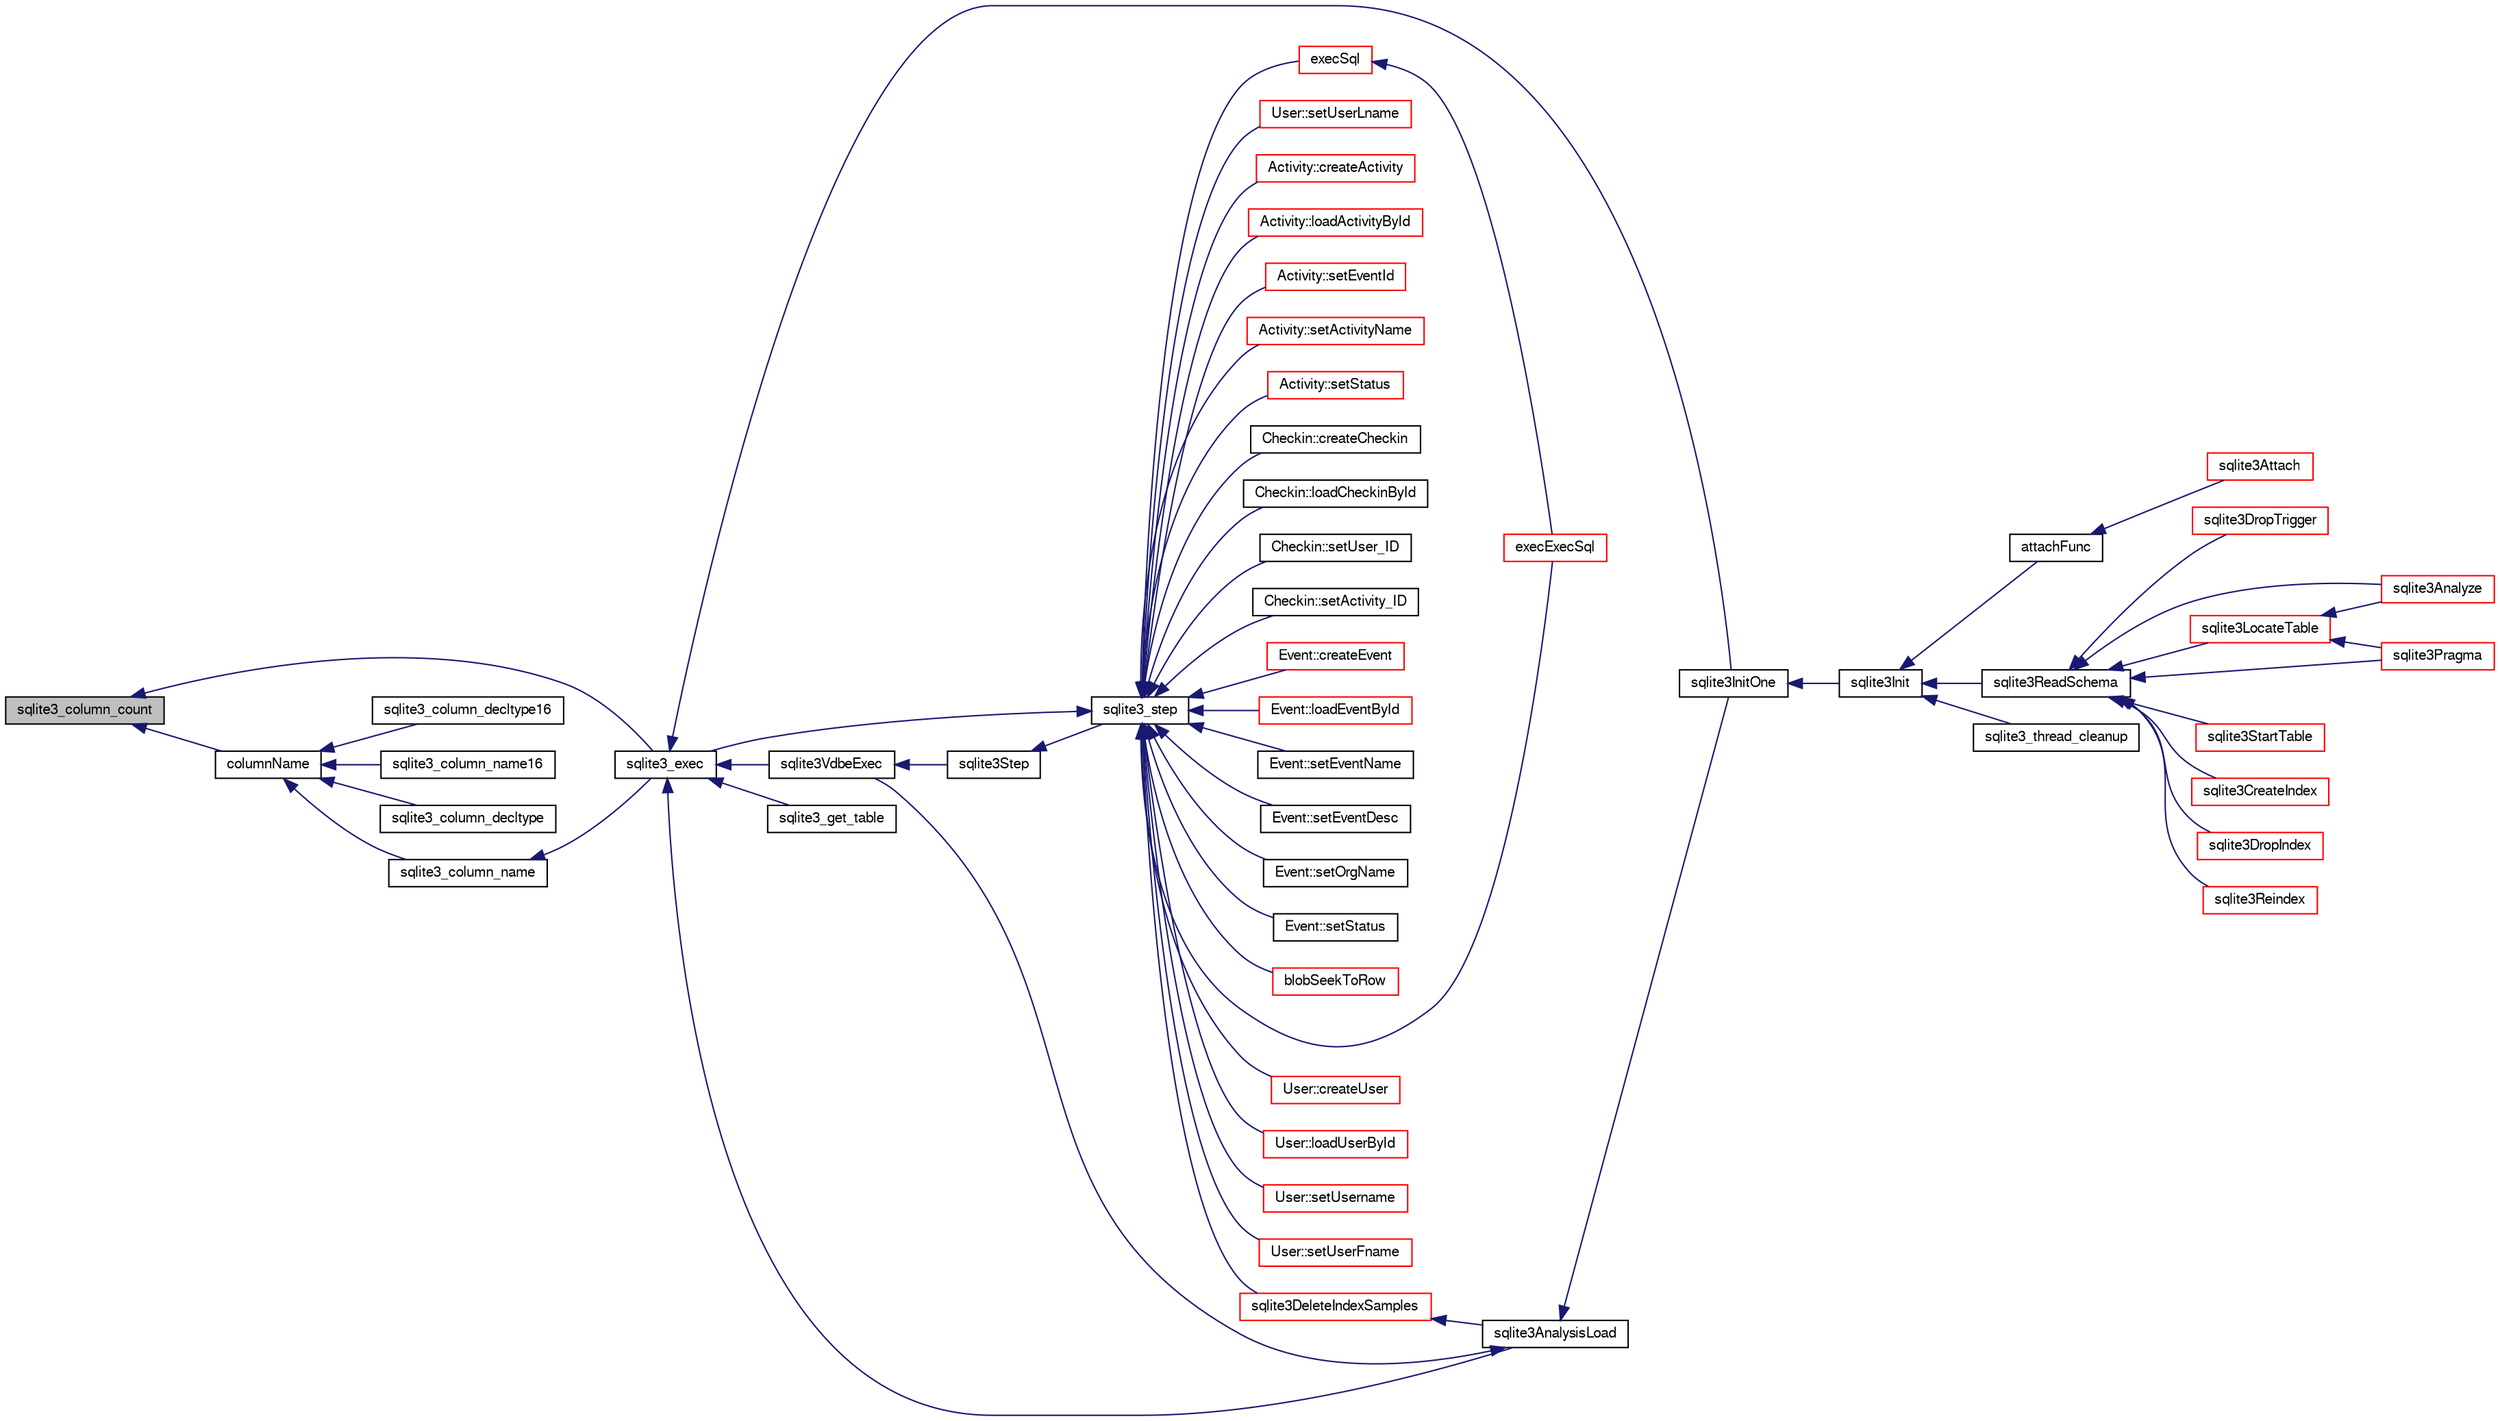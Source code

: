 digraph "sqlite3_column_count"
{
  edge [fontname="FreeSans",fontsize="10",labelfontname="FreeSans",labelfontsize="10"];
  node [fontname="FreeSans",fontsize="10",shape=record];
  rankdir="LR";
  Node317957 [label="sqlite3_column_count",height=0.2,width=0.4,color="black", fillcolor="grey75", style="filled", fontcolor="black"];
  Node317957 -> Node317958 [dir="back",color="midnightblue",fontsize="10",style="solid",fontname="FreeSans"];
  Node317958 [label="columnName",height=0.2,width=0.4,color="black", fillcolor="white", style="filled",URL="$sqlite3_8c.html#aabcd8af6ebfdb0cbcbfba7f18373d5d4"];
  Node317958 -> Node317959 [dir="back",color="midnightblue",fontsize="10",style="solid",fontname="FreeSans"];
  Node317959 [label="sqlite3_column_name",height=0.2,width=0.4,color="black", fillcolor="white", style="filled",URL="$sqlite3_8h.html#a01def208cc0075b490ec34c00e7b4294"];
  Node317959 -> Node317960 [dir="back",color="midnightblue",fontsize="10",style="solid",fontname="FreeSans"];
  Node317960 [label="sqlite3_exec",height=0.2,width=0.4,color="black", fillcolor="white", style="filled",URL="$sqlite3_8h.html#a97487ec8150e0bcc8fa392ab8f0e24db"];
  Node317960 -> Node317961 [dir="back",color="midnightblue",fontsize="10",style="solid",fontname="FreeSans"];
  Node317961 [label="sqlite3VdbeExec",height=0.2,width=0.4,color="black", fillcolor="white", style="filled",URL="$sqlite3_8c.html#a8ce40a614bdc56719c4d642b1e4dfb21"];
  Node317961 -> Node317962 [dir="back",color="midnightblue",fontsize="10",style="solid",fontname="FreeSans"];
  Node317962 [label="sqlite3Step",height=0.2,width=0.4,color="black", fillcolor="white", style="filled",URL="$sqlite3_8c.html#a3f2872e873e2758a4beedad1d5113554"];
  Node317962 -> Node317963 [dir="back",color="midnightblue",fontsize="10",style="solid",fontname="FreeSans"];
  Node317963 [label="sqlite3_step",height=0.2,width=0.4,color="black", fillcolor="white", style="filled",URL="$sqlite3_8h.html#ac1e491ce36b7471eb28387f7d3c74334"];
  Node317963 -> Node317964 [dir="back",color="midnightblue",fontsize="10",style="solid",fontname="FreeSans"];
  Node317964 [label="Activity::createActivity",height=0.2,width=0.4,color="red", fillcolor="white", style="filled",URL="$classActivity.html#a813cc5e52c14ab49b39014c134e3425b"];
  Node317963 -> Node317967 [dir="back",color="midnightblue",fontsize="10",style="solid",fontname="FreeSans"];
  Node317967 [label="Activity::loadActivityById",height=0.2,width=0.4,color="red", fillcolor="white", style="filled",URL="$classActivity.html#abe4ffb4f08a47212ebf9013259d9e7fd"];
  Node317963 -> Node317969 [dir="back",color="midnightblue",fontsize="10",style="solid",fontname="FreeSans"];
  Node317969 [label="Activity::setEventId",height=0.2,width=0.4,color="red", fillcolor="white", style="filled",URL="$classActivity.html#adb1d0fd0d08f473e068f0a4086bfa9ca"];
  Node317963 -> Node317970 [dir="back",color="midnightblue",fontsize="10",style="solid",fontname="FreeSans"];
  Node317970 [label="Activity::setActivityName",height=0.2,width=0.4,color="red", fillcolor="white", style="filled",URL="$classActivity.html#a62dc3737b33915a36086f9dd26d16a81"];
  Node317963 -> Node317971 [dir="back",color="midnightblue",fontsize="10",style="solid",fontname="FreeSans"];
  Node317971 [label="Activity::setStatus",height=0.2,width=0.4,color="red", fillcolor="white", style="filled",URL="$classActivity.html#af618135a7738f4d2a7ee147a8ef912ea"];
  Node317963 -> Node317972 [dir="back",color="midnightblue",fontsize="10",style="solid",fontname="FreeSans"];
  Node317972 [label="Checkin::createCheckin",height=0.2,width=0.4,color="black", fillcolor="white", style="filled",URL="$classCheckin.html#a4e40acdf7fff0e607f6de4f24f3a163c"];
  Node317963 -> Node317973 [dir="back",color="midnightblue",fontsize="10",style="solid",fontname="FreeSans"];
  Node317973 [label="Checkin::loadCheckinById",height=0.2,width=0.4,color="black", fillcolor="white", style="filled",URL="$classCheckin.html#a3461f70ea6c68475225f2a07f78a21e0"];
  Node317963 -> Node317974 [dir="back",color="midnightblue",fontsize="10",style="solid",fontname="FreeSans"];
  Node317974 [label="Checkin::setUser_ID",height=0.2,width=0.4,color="black", fillcolor="white", style="filled",URL="$classCheckin.html#a76ab640f4f912876dbebf183db5359c6"];
  Node317963 -> Node317975 [dir="back",color="midnightblue",fontsize="10",style="solid",fontname="FreeSans"];
  Node317975 [label="Checkin::setActivity_ID",height=0.2,width=0.4,color="black", fillcolor="white", style="filled",URL="$classCheckin.html#ab2ff3ec2604ec73a42af25874a00b232"];
  Node317963 -> Node317976 [dir="back",color="midnightblue",fontsize="10",style="solid",fontname="FreeSans"];
  Node317976 [label="Event::createEvent",height=0.2,width=0.4,color="red", fillcolor="white", style="filled",URL="$classEvent.html#a77adb9f4a46ffb32c2d931f0691f5903"];
  Node317963 -> Node317977 [dir="back",color="midnightblue",fontsize="10",style="solid",fontname="FreeSans"];
  Node317977 [label="Event::loadEventById",height=0.2,width=0.4,color="red", fillcolor="white", style="filled",URL="$classEvent.html#afa66cea33f722dbeecb69cc98fdea055"];
  Node317963 -> Node317978 [dir="back",color="midnightblue",fontsize="10",style="solid",fontname="FreeSans"];
  Node317978 [label="Event::setEventName",height=0.2,width=0.4,color="black", fillcolor="white", style="filled",URL="$classEvent.html#a10596b6ca077df05184e30d62b08729d"];
  Node317963 -> Node317979 [dir="back",color="midnightblue",fontsize="10",style="solid",fontname="FreeSans"];
  Node317979 [label="Event::setEventDesc",height=0.2,width=0.4,color="black", fillcolor="white", style="filled",URL="$classEvent.html#ae36b8377dcae792f1c5c4726024c981b"];
  Node317963 -> Node317980 [dir="back",color="midnightblue",fontsize="10",style="solid",fontname="FreeSans"];
  Node317980 [label="Event::setOrgName",height=0.2,width=0.4,color="black", fillcolor="white", style="filled",URL="$classEvent.html#a19aac0f776bd764563a54977656cf680"];
  Node317963 -> Node317981 [dir="back",color="midnightblue",fontsize="10",style="solid",fontname="FreeSans"];
  Node317981 [label="Event::setStatus",height=0.2,width=0.4,color="black", fillcolor="white", style="filled",URL="$classEvent.html#ab0a6b9285af0f4172eb841e2b80f8972"];
  Node317963 -> Node317982 [dir="back",color="midnightblue",fontsize="10",style="solid",fontname="FreeSans"];
  Node317982 [label="blobSeekToRow",height=0.2,width=0.4,color="red", fillcolor="white", style="filled",URL="$sqlite3_8c.html#afff57e13332b98c8a44a7cebe38962ab"];
  Node317963 -> Node317985 [dir="back",color="midnightblue",fontsize="10",style="solid",fontname="FreeSans"];
  Node317985 [label="sqlite3DeleteIndexSamples",height=0.2,width=0.4,color="red", fillcolor="white", style="filled",URL="$sqlite3_8c.html#aaeda0302fbf61397ec009f65bed047ef"];
  Node317985 -> Node317986 [dir="back",color="midnightblue",fontsize="10",style="solid",fontname="FreeSans"];
  Node317986 [label="sqlite3AnalysisLoad",height=0.2,width=0.4,color="black", fillcolor="white", style="filled",URL="$sqlite3_8c.html#a48a2301c27e1d3d68708b9b8761b5a01"];
  Node317986 -> Node317961 [dir="back",color="midnightblue",fontsize="10",style="solid",fontname="FreeSans"];
  Node317986 -> Node317987 [dir="back",color="midnightblue",fontsize="10",style="solid",fontname="FreeSans"];
  Node317987 [label="sqlite3InitOne",height=0.2,width=0.4,color="black", fillcolor="white", style="filled",URL="$sqlite3_8c.html#ac4318b25df65269906b0379251fe9b85"];
  Node317987 -> Node317988 [dir="back",color="midnightblue",fontsize="10",style="solid",fontname="FreeSans"];
  Node317988 [label="sqlite3Init",height=0.2,width=0.4,color="black", fillcolor="white", style="filled",URL="$sqlite3_8c.html#aed74e3dc765631a833f522f425ff5a48"];
  Node317988 -> Node317989 [dir="back",color="midnightblue",fontsize="10",style="solid",fontname="FreeSans"];
  Node317989 [label="attachFunc",height=0.2,width=0.4,color="black", fillcolor="white", style="filled",URL="$sqlite3_8c.html#a69cb751a7da501b9a0aa37e0d7c3eaf7"];
  Node317989 -> Node317990 [dir="back",color="midnightblue",fontsize="10",style="solid",fontname="FreeSans"];
  Node317990 [label="sqlite3Attach",height=0.2,width=0.4,color="red", fillcolor="white", style="filled",URL="$sqlite3_8c.html#ae0907fe0b43cc1b4c7e6a16213e8546f"];
  Node317988 -> Node317993 [dir="back",color="midnightblue",fontsize="10",style="solid",fontname="FreeSans"];
  Node317993 [label="sqlite3ReadSchema",height=0.2,width=0.4,color="black", fillcolor="white", style="filled",URL="$sqlite3_8c.html#ac41a97f30334f7d35b2b5713097eca90"];
  Node317993 -> Node317994 [dir="back",color="midnightblue",fontsize="10",style="solid",fontname="FreeSans"];
  Node317994 [label="sqlite3Analyze",height=0.2,width=0.4,color="red", fillcolor="white", style="filled",URL="$sqlite3_8c.html#ac696deb1ccaae3fa855cfbd0bfd4d048"];
  Node317993 -> Node317995 [dir="back",color="midnightblue",fontsize="10",style="solid",fontname="FreeSans"];
  Node317995 [label="sqlite3LocateTable",height=0.2,width=0.4,color="red", fillcolor="white", style="filled",URL="$sqlite3_8c.html#adfeea5b18971250d4ff7f5a44e134d75"];
  Node317995 -> Node317994 [dir="back",color="midnightblue",fontsize="10",style="solid",fontname="FreeSans"];
  Node317995 -> Node318039 [dir="back",color="midnightblue",fontsize="10",style="solid",fontname="FreeSans"];
  Node318039 [label="sqlite3Pragma",height=0.2,width=0.4,color="red", fillcolor="white", style="filled",URL="$sqlite3_8c.html#a111391370f58f8e6a6eca51fd34d62ed"];
  Node317993 -> Node318083 [dir="back",color="midnightblue",fontsize="10",style="solid",fontname="FreeSans"];
  Node318083 [label="sqlite3StartTable",height=0.2,width=0.4,color="red", fillcolor="white", style="filled",URL="$sqlite3_8c.html#af49b4395f39d9078a0dda2484c183012"];
  Node317993 -> Node318000 [dir="back",color="midnightblue",fontsize="10",style="solid",fontname="FreeSans"];
  Node318000 [label="sqlite3CreateIndex",height=0.2,width=0.4,color="red", fillcolor="white", style="filled",URL="$sqlite3_8c.html#a8dbe5e590ab6c58a8c45f34f7c81e825"];
  Node317993 -> Node318085 [dir="back",color="midnightblue",fontsize="10",style="solid",fontname="FreeSans"];
  Node318085 [label="sqlite3DropIndex",height=0.2,width=0.4,color="red", fillcolor="white", style="filled",URL="$sqlite3_8c.html#a3ffd2536f34a0cf6d427710b06b71e83"];
  Node317993 -> Node318053 [dir="back",color="midnightblue",fontsize="10",style="solid",fontname="FreeSans"];
  Node318053 [label="sqlite3Reindex",height=0.2,width=0.4,color="red", fillcolor="white", style="filled",URL="$sqlite3_8c.html#abd189e31189391e1ef114b413ff4abbf"];
  Node317993 -> Node318039 [dir="back",color="midnightblue",fontsize="10",style="solid",fontname="FreeSans"];
  Node317993 -> Node318086 [dir="back",color="midnightblue",fontsize="10",style="solid",fontname="FreeSans"];
  Node318086 [label="sqlite3DropTrigger",height=0.2,width=0.4,color="red", fillcolor="white", style="filled",URL="$sqlite3_8c.html#affdf1dd65e331b06feaef6ff8636305f"];
  Node317988 -> Node318087 [dir="back",color="midnightblue",fontsize="10",style="solid",fontname="FreeSans"];
  Node318087 [label="sqlite3_thread_cleanup",height=0.2,width=0.4,color="black", fillcolor="white", style="filled",URL="$sqlite3_8h.html#a34980c829db84f02e1a1599063469f06"];
  Node317963 -> Node317960 [dir="back",color="midnightblue",fontsize="10",style="solid",fontname="FreeSans"];
  Node317963 -> Node318145 [dir="back",color="midnightblue",fontsize="10",style="solid",fontname="FreeSans"];
  Node318145 [label="execSql",height=0.2,width=0.4,color="red", fillcolor="white", style="filled",URL="$sqlite3_8c.html#a7d16651b98a110662f4c265eff0246cb"];
  Node318145 -> Node318146 [dir="back",color="midnightblue",fontsize="10",style="solid",fontname="FreeSans"];
  Node318146 [label="execExecSql",height=0.2,width=0.4,color="red", fillcolor="white", style="filled",URL="$sqlite3_8c.html#ac1be09a6c047f21133d16378d301e0d4"];
  Node317963 -> Node318146 [dir="back",color="midnightblue",fontsize="10",style="solid",fontname="FreeSans"];
  Node317963 -> Node318148 [dir="back",color="midnightblue",fontsize="10",style="solid",fontname="FreeSans"];
  Node318148 [label="User::createUser",height=0.2,width=0.4,color="red", fillcolor="white", style="filled",URL="$classUser.html#a22ed673939e8cc0a136130b809bba513"];
  Node317963 -> Node318149 [dir="back",color="midnightblue",fontsize="10",style="solid",fontname="FreeSans"];
  Node318149 [label="User::loadUserById",height=0.2,width=0.4,color="red", fillcolor="white", style="filled",URL="$classUser.html#a863377665b7fb83c5547dcf9727f5092"];
  Node317963 -> Node318150 [dir="back",color="midnightblue",fontsize="10",style="solid",fontname="FreeSans"];
  Node318150 [label="User::setUsername",height=0.2,width=0.4,color="red", fillcolor="white", style="filled",URL="$classUser.html#aa0497022a136cb78de785b0a39ae60b1"];
  Node317963 -> Node318151 [dir="back",color="midnightblue",fontsize="10",style="solid",fontname="FreeSans"];
  Node318151 [label="User::setUserFname",height=0.2,width=0.4,color="red", fillcolor="white", style="filled",URL="$classUser.html#a72657eb55cd0ca437b4841a43f19912f"];
  Node317963 -> Node318152 [dir="back",color="midnightblue",fontsize="10",style="solid",fontname="FreeSans"];
  Node318152 [label="User::setUserLname",height=0.2,width=0.4,color="red", fillcolor="white", style="filled",URL="$classUser.html#aa25973387e5afe1aa6f60dd6545e33b5"];
  Node317960 -> Node317986 [dir="back",color="midnightblue",fontsize="10",style="solid",fontname="FreeSans"];
  Node317960 -> Node317987 [dir="back",color="midnightblue",fontsize="10",style="solid",fontname="FreeSans"];
  Node317960 -> Node318220 [dir="back",color="midnightblue",fontsize="10",style="solid",fontname="FreeSans"];
  Node318220 [label="sqlite3_get_table",height=0.2,width=0.4,color="black", fillcolor="white", style="filled",URL="$sqlite3_8h.html#a5effeac4e12df57beaa35c5be1f61579"];
  Node317958 -> Node318221 [dir="back",color="midnightblue",fontsize="10",style="solid",fontname="FreeSans"];
  Node318221 [label="sqlite3_column_name16",height=0.2,width=0.4,color="black", fillcolor="white", style="filled",URL="$sqlite3_8h.html#a1540664748cbe88571223f3da1d92616"];
  Node317958 -> Node318222 [dir="back",color="midnightblue",fontsize="10",style="solid",fontname="FreeSans"];
  Node318222 [label="sqlite3_column_decltype",height=0.2,width=0.4,color="black", fillcolor="white", style="filled",URL="$sqlite3_8h.html#a3cdf5e63589b1235030b6ad95f03d83b"];
  Node317958 -> Node318223 [dir="back",color="midnightblue",fontsize="10",style="solid",fontname="FreeSans"];
  Node318223 [label="sqlite3_column_decltype16",height=0.2,width=0.4,color="black", fillcolor="white", style="filled",URL="$sqlite3_8h.html#a73da44139548b1d8951c84ae59d3c12e"];
  Node317957 -> Node317960 [dir="back",color="midnightblue",fontsize="10",style="solid",fontname="FreeSans"];
}
